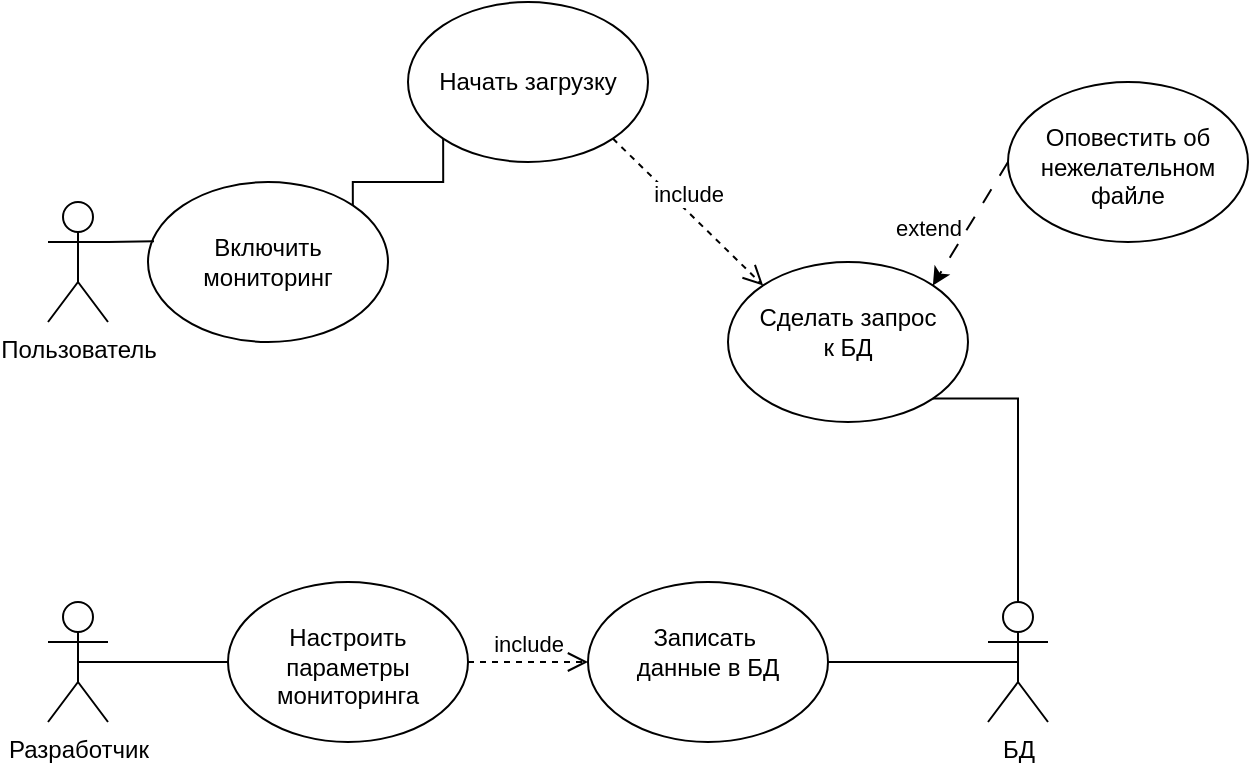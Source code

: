 <mxfile version="22.1.18" type="github">
  <diagram name="Страница — 1" id="soASm_fK2Kba_UcBrUFH">
    <mxGraphModel dx="954" dy="483" grid="1" gridSize="10" guides="1" tooltips="1" connect="1" arrows="1" fold="1" page="1" pageScale="1" pageWidth="827" pageHeight="1169" math="0" shadow="0">
      <root>
        <mxCell id="0" />
        <mxCell id="1" parent="0" />
        <mxCell id="He_pqcl6nOnsGFZMGGWG-1" value="Пользователь" style="shape=umlActor;verticalLabelPosition=bottom;verticalAlign=top;html=1;outlineConnect=0;labelBackgroundColor=none;" parent="1" vertex="1">
          <mxGeometry x="220" y="180" width="30" height="60" as="geometry" />
        </mxCell>
        <mxCell id="He_pqcl6nOnsGFZMGGWG-4" value="Разработчик" style="shape=umlActor;verticalLabelPosition=bottom;verticalAlign=top;html=1;outlineConnect=0;labelBackgroundColor=none;" parent="1" vertex="1">
          <mxGeometry x="220" y="380" width="30" height="60" as="geometry" />
        </mxCell>
        <mxCell id="He_pqcl6nOnsGFZMGGWG-11" value="&lt;br&gt;Настроить параметры мониторинга&lt;br&gt;&lt;br&gt;" style="ellipse;whiteSpace=wrap;html=1;verticalAlign=top;labelBackgroundColor=none;" parent="1" vertex="1">
          <mxGeometry x="310" y="370" width="120" height="80" as="geometry" />
        </mxCell>
        <mxCell id="He_pqcl6nOnsGFZMGGWG-13" value="" style="endArrow=none;html=1;rounded=0;entryX=0.5;entryY=0.5;entryDx=0;entryDy=0;entryPerimeter=0;exitX=0;exitY=0.5;exitDx=0;exitDy=0;labelBackgroundColor=none;fontColor=default;" parent="1" source="He_pqcl6nOnsGFZMGGWG-11" target="He_pqcl6nOnsGFZMGGWG-4" edge="1">
          <mxGeometry width="50" height="50" relative="1" as="geometry">
            <mxPoint x="510" y="360" as="sourcePoint" />
            <mxPoint x="560" y="310" as="targetPoint" />
          </mxGeometry>
        </mxCell>
        <mxCell id="He_pqcl6nOnsGFZMGGWG-14" value="&lt;br&gt;Сделать запрос&lt;br&gt;&lt;div style=&quot;&quot;&gt;&lt;span style=&quot;background-color: initial;&quot;&gt;к БД&lt;/span&gt;&lt;/div&gt;" style="ellipse;whiteSpace=wrap;html=1;verticalAlign=top;labelBackgroundColor=none;" parent="1" vertex="1">
          <mxGeometry x="560" y="210" width="120" height="80" as="geometry" />
        </mxCell>
        <mxCell id="_jP05dXfVHwMcGJpM6u9-12" style="edgeStyle=orthogonalEdgeStyle;rounded=0;orthogonalLoop=1;jettySize=auto;html=1;exitX=1;exitY=0;exitDx=0;exitDy=0;entryX=0;entryY=1;entryDx=0;entryDy=0;endArrow=none;endFill=0;" edge="1" parent="1" source="He_pqcl6nOnsGFZMGGWG-15" target="_jP05dXfVHwMcGJpM6u9-11">
          <mxGeometry relative="1" as="geometry">
            <Array as="points">
              <mxPoint x="372" y="170" />
              <mxPoint x="418" y="170" />
            </Array>
          </mxGeometry>
        </mxCell>
        <mxCell id="He_pqcl6nOnsGFZMGGWG-15" value="Включить мониторинг" style="ellipse;whiteSpace=wrap;html=1;labelBackgroundColor=none;" parent="1" vertex="1">
          <mxGeometry x="270" y="170" width="120" height="80" as="geometry" />
        </mxCell>
        <mxCell id="He_pqcl6nOnsGFZMGGWG-19" value="" style="endArrow=none;html=1;rounded=0;exitX=1;exitY=0.333;exitDx=0;exitDy=0;exitPerimeter=0;entryX=0.025;entryY=0.37;entryDx=0;entryDy=0;entryPerimeter=0;labelBackgroundColor=none;fontColor=default;" parent="1" source="He_pqcl6nOnsGFZMGGWG-1" target="He_pqcl6nOnsGFZMGGWG-15" edge="1">
          <mxGeometry width="50" height="50" relative="1" as="geometry">
            <mxPoint x="410" y="340" as="sourcePoint" />
            <mxPoint x="460" y="290" as="targetPoint" />
          </mxGeometry>
        </mxCell>
        <mxCell id="He_pqcl6nOnsGFZMGGWG-28" value="&lt;br&gt;Оповестить об нежелательном&lt;br&gt;файле&lt;br&gt;" style="ellipse;whiteSpace=wrap;html=1;verticalAlign=top;labelBackgroundColor=none;" parent="1" vertex="1">
          <mxGeometry x="700" y="120" width="120" height="80" as="geometry" />
        </mxCell>
        <mxCell id="He_pqcl6nOnsGFZMGGWG-29" value="extend" style="endArrow=classic;html=1;rounded=0;exitX=0;exitY=0.5;exitDx=0;exitDy=0;entryX=1;entryY=0;entryDx=0;entryDy=0;dashed=1;dashPattern=8 8;verticalAlign=top;labelPosition=center;verticalLabelPosition=bottom;align=center;labelBackgroundColor=none;fontColor=default;" parent="1" source="He_pqcl6nOnsGFZMGGWG-28" target="He_pqcl6nOnsGFZMGGWG-14" edge="1">
          <mxGeometry x="0.055" y="-24" width="50" height="50" relative="1" as="geometry">
            <mxPoint x="310" y="320" as="sourcePoint" />
            <mxPoint x="360" y="270" as="targetPoint" />
            <Array as="points" />
            <mxPoint as="offset" />
          </mxGeometry>
        </mxCell>
        <mxCell id="_jP05dXfVHwMcGJpM6u9-1" value="БД" style="shape=umlActor;verticalLabelPosition=bottom;verticalAlign=top;html=1;outlineConnect=0;" vertex="1" parent="1">
          <mxGeometry x="690" y="380" width="30" height="60" as="geometry" />
        </mxCell>
        <mxCell id="_jP05dXfVHwMcGJpM6u9-4" value="&lt;br&gt;Записать&amp;nbsp;&lt;br&gt;данные в БД" style="ellipse;whiteSpace=wrap;html=1;verticalAlign=top;labelBackgroundColor=none;" vertex="1" parent="1">
          <mxGeometry x="490" y="370" width="120" height="80" as="geometry" />
        </mxCell>
        <mxCell id="_jP05dXfVHwMcGJpM6u9-6" value="include" style="html=1;verticalAlign=bottom;endArrow=open;dashed=1;endSize=8;curved=0;rounded=0;exitX=1;exitY=0.5;exitDx=0;exitDy=0;entryX=0;entryY=0.5;entryDx=0;entryDy=0;" edge="1" parent="1" source="He_pqcl6nOnsGFZMGGWG-11" target="_jP05dXfVHwMcGJpM6u9-4">
          <mxGeometry relative="1" as="geometry">
            <mxPoint x="530" y="230" as="sourcePoint" />
            <mxPoint x="450" y="230" as="targetPoint" />
          </mxGeometry>
        </mxCell>
        <mxCell id="_jP05dXfVHwMcGJpM6u9-7" style="edgeStyle=orthogonalEdgeStyle;rounded=0;orthogonalLoop=1;jettySize=auto;html=1;exitX=1;exitY=0.5;exitDx=0;exitDy=0;entryX=0.5;entryY=0.5;entryDx=0;entryDy=0;entryPerimeter=0;endArrow=none;endFill=0;" edge="1" parent="1" source="_jP05dXfVHwMcGJpM6u9-4" target="_jP05dXfVHwMcGJpM6u9-1">
          <mxGeometry relative="1" as="geometry" />
        </mxCell>
        <mxCell id="_jP05dXfVHwMcGJpM6u9-8" value="include" style="html=1;verticalAlign=bottom;endArrow=open;dashed=1;endSize=8;curved=0;rounded=0;entryX=0;entryY=0;entryDx=0;entryDy=0;exitX=1;exitY=1;exitDx=0;exitDy=0;" edge="1" parent="1" source="_jP05dXfVHwMcGJpM6u9-11" target="He_pqcl6nOnsGFZMGGWG-14">
          <mxGeometry relative="1" as="geometry">
            <mxPoint x="520" y="170" as="sourcePoint" />
            <mxPoint x="450" y="230" as="targetPoint" />
          </mxGeometry>
        </mxCell>
        <mxCell id="_jP05dXfVHwMcGJpM6u9-9" style="edgeStyle=orthogonalEdgeStyle;rounded=0;orthogonalLoop=1;jettySize=auto;html=1;exitX=1;exitY=1;exitDx=0;exitDy=0;entryX=0.5;entryY=0;entryDx=0;entryDy=0;entryPerimeter=0;endArrow=none;endFill=0;" edge="1" parent="1" source="He_pqcl6nOnsGFZMGGWG-14" target="_jP05dXfVHwMcGJpM6u9-1">
          <mxGeometry relative="1" as="geometry" />
        </mxCell>
        <mxCell id="_jP05dXfVHwMcGJpM6u9-11" value="Начать загрузку" style="ellipse;whiteSpace=wrap;html=1;labelBackgroundColor=none;" vertex="1" parent="1">
          <mxGeometry x="400" y="80" width="120" height="80" as="geometry" />
        </mxCell>
      </root>
    </mxGraphModel>
  </diagram>
</mxfile>
